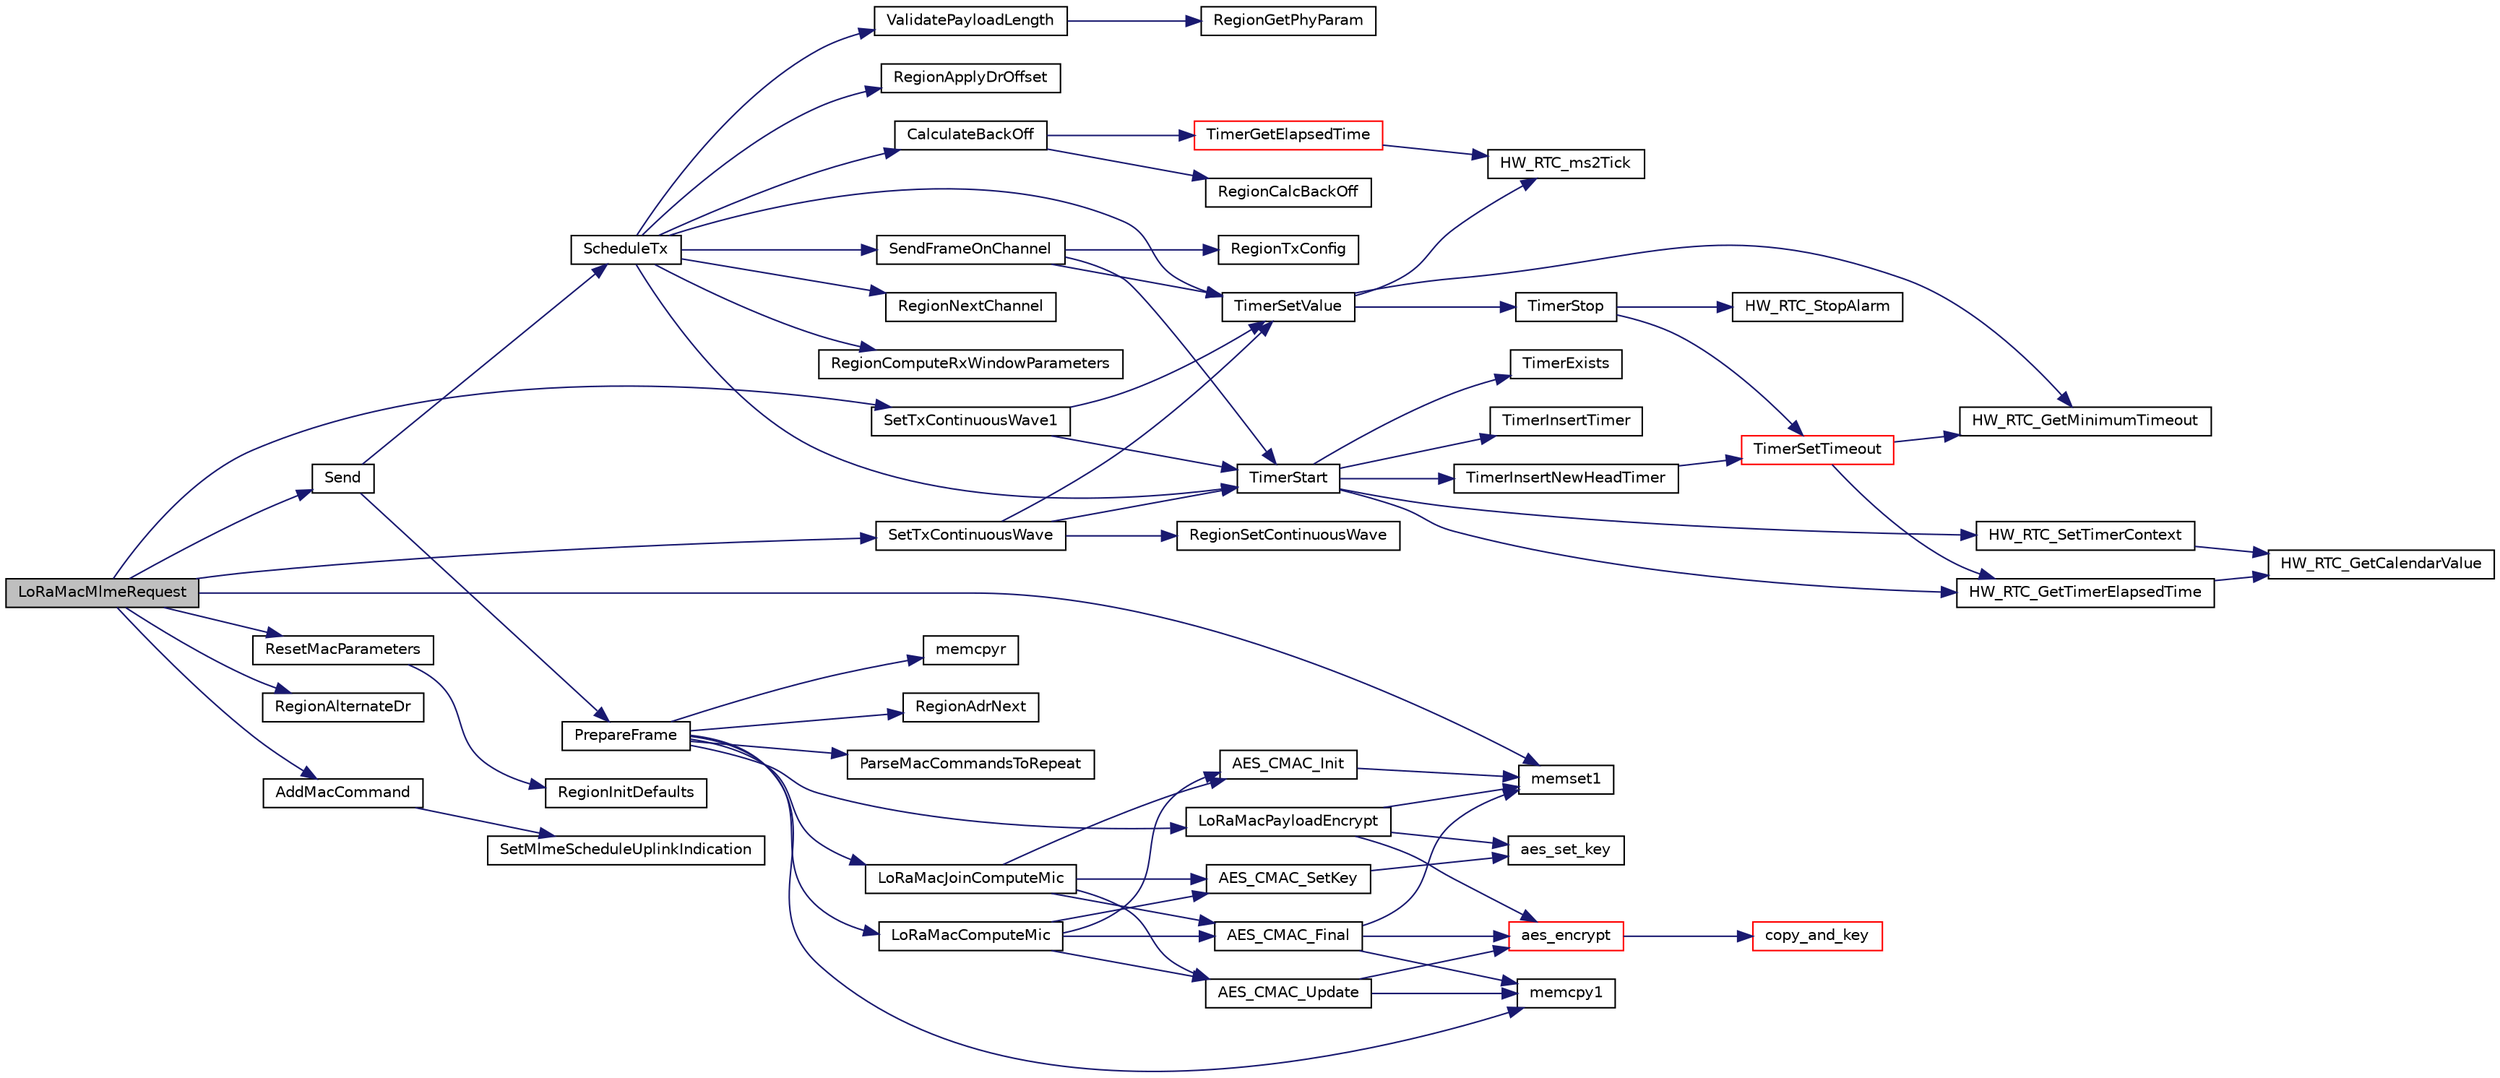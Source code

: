 digraph "LoRaMacMlmeRequest"
{
  edge [fontname="Helvetica",fontsize="10",labelfontname="Helvetica",labelfontsize="10"];
  node [fontname="Helvetica",fontsize="10",shape=record];
  rankdir="LR";
  Node202 [label="LoRaMacMlmeRequest",height=0.2,width=0.4,color="black", fillcolor="grey75", style="filled", fontcolor="black"];
  Node202 -> Node203 [color="midnightblue",fontsize="10",style="solid"];
  Node203 [label="memset1",height=0.2,width=0.4,color="black", fillcolor="white", style="filled",URL="$utilities_8c.html#a272ed6d691263d9762c98ed720b1fa3a",tooltip="Set size elements of dst array with value "];
  Node202 -> Node204 [color="midnightblue",fontsize="10",style="solid"];
  Node204 [label="ResetMacParameters",height=0.2,width=0.4,color="black", fillcolor="white", style="filled",URL="$_lo_ra_mac_8c.html#a43cd9df3787bdfb6062206215745e473",tooltip="Resets MAC specific parameters to default "];
  Node204 -> Node205 [color="midnightblue",fontsize="10",style="solid"];
  Node205 [label="RegionInitDefaults",height=0.2,width=0.4,color="black", fillcolor="white", style="filled",URL="$group___r_e_g_i_o_n.html#ga54b1b27a8431cd146b4dc33a894ee6db",tooltip="Initializes the channels masks and the channels. "];
  Node202 -> Node206 [color="midnightblue",fontsize="10",style="solid"];
  Node206 [label="RegionAlternateDr",height=0.2,width=0.4,color="black", fillcolor="white", style="filled",URL="$group___r_e_g_i_o_n.html#ga28f24373a279e7665ceb6cd4be30f558",tooltip="Alternates the datarate of the channel for the join request. "];
  Node202 -> Node207 [color="midnightblue",fontsize="10",style="solid"];
  Node207 [label="Send",height=0.2,width=0.4,color="black", fillcolor="white", style="filled",URL="$_lo_ra_mac_8c.html#a1d5d30b5cbe0349bab89375480c377bf",tooltip="LoRaMAC layer generic send frame "];
  Node207 -> Node208 [color="midnightblue",fontsize="10",style="solid"];
  Node208 [label="PrepareFrame",height=0.2,width=0.4,color="black", fillcolor="white", style="filled",URL="$_lo_ra_mac_8c.html#a1c2e41a970de949b0b59a8177cb8ef29",tooltip="LoRaMAC layer frame buffer initialization "];
  Node208 -> Node209 [color="midnightblue",fontsize="10",style="solid"];
  Node209 [label="memcpyr",height=0.2,width=0.4,color="black", fillcolor="white", style="filled",URL="$utilities_8c.html#a0cb4146b2cc797dcabcb7b0d50c64558",tooltip="Copies size elements of src array to dst array reversing the byte order "];
  Node208 -> Node210 [color="midnightblue",fontsize="10",style="solid"];
  Node210 [label="LoRaMacJoinComputeMic",height=0.2,width=0.4,color="black", fillcolor="white", style="filled",URL="$group___l_o_r_a_m_a_c___c_r_y_p_t_o.html#gac9216af326316c9e7f207d4e73aed199"];
  Node210 -> Node211 [color="midnightblue",fontsize="10",style="solid"];
  Node211 [label="AES_CMAC_Init",height=0.2,width=0.4,color="black", fillcolor="white", style="filled",URL="$cmac_8c.html#a0344ba56e27c8029332069892af08737"];
  Node211 -> Node203 [color="midnightblue",fontsize="10",style="solid"];
  Node210 -> Node212 [color="midnightblue",fontsize="10",style="solid"];
  Node212 [label="AES_CMAC_SetKey",height=0.2,width=0.4,color="black", fillcolor="white", style="filled",URL="$cmac_8c.html#a0cbe43f8858ba5fbf5bbd5f03e362170"];
  Node212 -> Node213 [color="midnightblue",fontsize="10",style="solid"];
  Node213 [label="aes_set_key",height=0.2,width=0.4,color="black", fillcolor="white", style="filled",URL="$aes_8c.html#a0ffc37ee1bbb50e7147bf6e7de5d73a1"];
  Node210 -> Node214 [color="midnightblue",fontsize="10",style="solid"];
  Node214 [label="AES_CMAC_Update",height=0.2,width=0.4,color="black", fillcolor="white", style="filled",URL="$cmac_8c.html#ad1be03bf3df1635dd5cbf8943f4d04f6"];
  Node214 -> Node215 [color="midnightblue",fontsize="10",style="solid"];
  Node215 [label="memcpy1",height=0.2,width=0.4,color="black", fillcolor="white", style="filled",URL="$utilities_8c.html#abfbe672c7136122f16c9214bc4ba8d21",tooltip="Copies size elements of src array to dst array "];
  Node214 -> Node216 [color="midnightblue",fontsize="10",style="solid"];
  Node216 [label="aes_encrypt",height=0.2,width=0.4,color="red", fillcolor="white", style="filled",URL="$aes_8c.html#ac88fd4e9cb53f78713a8fce1a6fcffc0"];
  Node216 -> Node217 [color="midnightblue",fontsize="10",style="solid"];
  Node217 [label="copy_and_key",height=0.2,width=0.4,color="red", fillcolor="white", style="filled",URL="$aes_8c.html#a8166c0ad4d3789a4d2f4e83a3e5e4d97"];
  Node210 -> Node222 [color="midnightblue",fontsize="10",style="solid"];
  Node222 [label="AES_CMAC_Final",height=0.2,width=0.4,color="black", fillcolor="white", style="filled",URL="$cmac_8c.html#a8ea4da33d50984199d8a91bc0ab86b15"];
  Node222 -> Node203 [color="midnightblue",fontsize="10",style="solid"];
  Node222 -> Node216 [color="midnightblue",fontsize="10",style="solid"];
  Node222 -> Node215 [color="midnightblue",fontsize="10",style="solid"];
  Node208 -> Node223 [color="midnightblue",fontsize="10",style="solid"];
  Node223 [label="RegionAdrNext",height=0.2,width=0.4,color="black", fillcolor="white", style="filled",URL="$group___r_e_g_i_o_n.html#ga08cac64beeadd0555460ca5e756a0792",tooltip="Calculates the next datarate to set, when ADR is on or off. "];
  Node208 -> Node215 [color="midnightblue",fontsize="10",style="solid"];
  Node208 -> Node224 [color="midnightblue",fontsize="10",style="solid"];
  Node224 [label="ParseMacCommandsToRepeat",height=0.2,width=0.4,color="black", fillcolor="white", style="filled",URL="$_lo_ra_mac_8c.html#a728bf951414ad5fdec0889f761f05962",tooltip="Parses the MAC commands which must be repeated. "];
  Node208 -> Node225 [color="midnightblue",fontsize="10",style="solid"];
  Node225 [label="LoRaMacPayloadEncrypt",height=0.2,width=0.4,color="black", fillcolor="white", style="filled",URL="$group___l_o_r_a_m_a_c___c_r_y_p_t_o.html#ga50339e60abea2186ca7e584b489718b1"];
  Node225 -> Node203 [color="midnightblue",fontsize="10",style="solid"];
  Node225 -> Node213 [color="midnightblue",fontsize="10",style="solid"];
  Node225 -> Node216 [color="midnightblue",fontsize="10",style="solid"];
  Node208 -> Node226 [color="midnightblue",fontsize="10",style="solid"];
  Node226 [label="LoRaMacComputeMic",height=0.2,width=0.4,color="black", fillcolor="white", style="filled",URL="$group___l_o_r_a_m_a_c___c_r_y_p_t_o.html#ga6ee265070494b83255e7fdc4dff985da",tooltip="Computes the LoRaMAC frame MIC field "];
  Node226 -> Node211 [color="midnightblue",fontsize="10",style="solid"];
  Node226 -> Node212 [color="midnightblue",fontsize="10",style="solid"];
  Node226 -> Node214 [color="midnightblue",fontsize="10",style="solid"];
  Node226 -> Node222 [color="midnightblue",fontsize="10",style="solid"];
  Node207 -> Node227 [color="midnightblue",fontsize="10",style="solid"];
  Node227 [label="ScheduleTx",height=0.2,width=0.4,color="black", fillcolor="white", style="filled",URL="$_lo_ra_mac_8c.html#afac9f47df560a2c63ebe868fcf531716"];
  Node227 -> Node228 [color="midnightblue",fontsize="10",style="solid"];
  Node228 [label="CalculateBackOff",height=0.2,width=0.4,color="black", fillcolor="white", style="filled",URL="$_lo_ra_mac_8c.html#ab13ebc898e6d4ecbb3deb43bf12e22cf"];
  Node228 -> Node229 [color="midnightblue",fontsize="10",style="solid"];
  Node229 [label="TimerGetElapsedTime",height=0.2,width=0.4,color="red", fillcolor="white", style="filled",URL="$time_server_8c.html#a9ca7e27f3d6474daff63f2e093a2e91e",tooltip="Return the Time elapsed since a fix moment in Time "];
  Node229 -> Node232 [color="midnightblue",fontsize="10",style="solid"];
  Node232 [label="HW_RTC_ms2Tick",height=0.2,width=0.4,color="black", fillcolor="white", style="filled",URL="$group___lory_s_d_k___r_t_c___functions.html#gab105bfcf0c8b346a1b20b158b8f8a86e",tooltip="converts time in ms to time in ticks "];
  Node228 -> Node234 [color="midnightblue",fontsize="10",style="solid"];
  Node234 [label="RegionCalcBackOff",height=0.2,width=0.4,color="black", fillcolor="white", style="filled",URL="$group___r_e_g_i_o_n.html#ga07cfd135a3e8f85e15a5424c07f71d67",tooltip="Calculates the back-off time. "];
  Node227 -> Node235 [color="midnightblue",fontsize="10",style="solid"];
  Node235 [label="RegionNextChannel",height=0.2,width=0.4,color="black", fillcolor="white", style="filled",URL="$group___r_e_g_i_o_n.html#ga627b895f8bdd552639820ddfcfaa698e",tooltip="Searches and set the next random available channel "];
  Node227 -> Node236 [color="midnightblue",fontsize="10",style="solid"];
  Node236 [label="TimerSetValue",height=0.2,width=0.4,color="black", fillcolor="white", style="filled",URL="$time_server_8c.html#ad56c30124de6deefb3e32bbee2a4ba46",tooltip="Set timer new timeout value "];
  Node236 -> Node232 [color="midnightblue",fontsize="10",style="solid"];
  Node236 -> Node237 [color="midnightblue",fontsize="10",style="solid"];
  Node237 [label="TimerStop",height=0.2,width=0.4,color="black", fillcolor="white", style="filled",URL="$time_server_8c.html#a8ae899c4e8a9abf49d825d6959aa6bcb",tooltip="Stops and removes the timer object from the list of timer events "];
  Node237 -> Node238 [color="midnightblue",fontsize="10",style="solid"];
  Node238 [label="TimerSetTimeout",height=0.2,width=0.4,color="red", fillcolor="white", style="filled",URL="$time_server_8c.html#af90925c5246bd6bbc2863d08d4cca3a9",tooltip="Sets a timeout with the duration \"timestamp\" "];
  Node238 -> Node239 [color="midnightblue",fontsize="10",style="solid"];
  Node239 [label="HW_RTC_GetMinimumTimeout",height=0.2,width=0.4,color="black", fillcolor="white", style="filled",URL="$group___lory_s_d_k___r_t_c___functions.html#ga254f9e5c17daff978fef15be01021c51",tooltip="Return the minimum timeout the RTC is able to handle "];
  Node238 -> Node240 [color="midnightblue",fontsize="10",style="solid"];
  Node240 [label="HW_RTC_GetTimerElapsedTime",height=0.2,width=0.4,color="black", fillcolor="white", style="filled",URL="$group___lory_s_d_k___r_t_c___functions.html#ga7961116aa831950b62a413ecbbcfb02a",tooltip="Get the RTC timer elapsed time since the last Reference was set "];
  Node240 -> Node231 [color="midnightblue",fontsize="10",style="solid"];
  Node231 [label="HW_RTC_GetCalendarValue",height=0.2,width=0.4,color="black", fillcolor="white", style="filled",URL="$group___lory_s_d_k___r_t_c___functions.html#gaf81b8dc866a5c7b125355b55e3953387",tooltip="get current time from calendar in ticks "];
  Node237 -> Node245 [color="midnightblue",fontsize="10",style="solid"];
  Node245 [label="HW_RTC_StopAlarm",height=0.2,width=0.4,color="black", fillcolor="white", style="filled",URL="$group___lory_s_d_k___r_t_c___functions.html#ga227be06e4dc1332d46ff12519db183b5",tooltip="Stop the Alarm "];
  Node236 -> Node239 [color="midnightblue",fontsize="10",style="solid"];
  Node227 -> Node246 [color="midnightblue",fontsize="10",style="solid"];
  Node246 [label="TimerStart",height=0.2,width=0.4,color="black", fillcolor="white", style="filled",URL="$time_server_8c.html#acd2c1f05aa1976f3bbedd389c8710a78",tooltip="Starts and adds the timer object to the list of timer events "];
  Node246 -> Node247 [color="midnightblue",fontsize="10",style="solid"];
  Node247 [label="TimerExists",height=0.2,width=0.4,color="black", fillcolor="white", style="filled",URL="$time_server_8c.html#a496e7edd41e6441d879e27d0043444f5",tooltip="Check if the Object to be added is not already in the list "];
  Node246 -> Node248 [color="midnightblue",fontsize="10",style="solid"];
  Node248 [label="HW_RTC_SetTimerContext",height=0.2,width=0.4,color="black", fillcolor="white", style="filled",URL="$group___lory_s_d_k___r_t_c___functions.html#gad0a54228cfe8473d90b901ebd76de1d5",tooltip="Set the RTC timer Reference "];
  Node248 -> Node231 [color="midnightblue",fontsize="10",style="solid"];
  Node246 -> Node249 [color="midnightblue",fontsize="10",style="solid"];
  Node249 [label="TimerInsertNewHeadTimer",height=0.2,width=0.4,color="black", fillcolor="white", style="filled",URL="$time_server_8c.html#abeff03f3b0a3356be8c833bb93d24458",tooltip="Adds or replace the head timer of the list. "];
  Node249 -> Node238 [color="midnightblue",fontsize="10",style="solid"];
  Node246 -> Node240 [color="midnightblue",fontsize="10",style="solid"];
  Node246 -> Node250 [color="midnightblue",fontsize="10",style="solid"];
  Node250 [label="TimerInsertTimer",height=0.2,width=0.4,color="black", fillcolor="white", style="filled",URL="$time_server_8c.html#a0901cb54acad3ea19d052c0d00d547e3",tooltip="Adds a timer to the list. "];
  Node227 -> Node251 [color="midnightblue",fontsize="10",style="solid"];
  Node251 [label="RegionComputeRxWindowParameters",height=0.2,width=0.4,color="black", fillcolor="white", style="filled",URL="$group___r_e_g_i_o_n.html#gabd3eb4e7db9b7987fabb9568f733a2b9"];
  Node227 -> Node252 [color="midnightblue",fontsize="10",style="solid"];
  Node252 [label="RegionApplyDrOffset",height=0.2,width=0.4,color="black", fillcolor="white", style="filled",URL="$group___r_e_g_i_o_n.html#gab62221e1ca566a89f4b450b30bfb95a7",tooltip="Computes new datarate according to the given offset "];
  Node227 -> Node253 [color="midnightblue",fontsize="10",style="solid"];
  Node253 [label="ValidatePayloadLength",height=0.2,width=0.4,color="black", fillcolor="white", style="filled",URL="$_lo_ra_mac_8c.html#ab496fc8c52b4322c7735a8a38c815c89",tooltip="Validates if the payload fits into the frame, taking the datarate into account. "];
  Node253 -> Node254 [color="midnightblue",fontsize="10",style="solid"];
  Node254 [label="RegionGetPhyParam",height=0.2,width=0.4,color="black", fillcolor="white", style="filled",URL="$group___r_e_g_i_o_n.html#gafbd084611ba512035a6cbe7f3aa5857b",tooltip="The function gets a value of a specific phy attribute. "];
  Node227 -> Node255 [color="midnightblue",fontsize="10",style="solid"];
  Node255 [label="SendFrameOnChannel",height=0.2,width=0.4,color="black", fillcolor="white", style="filled",URL="$_lo_ra_mac_8c.html#a2a974677f0401e2575148082667331de",tooltip="LoRaMAC layer prepared frame buffer transmission with channel specification "];
  Node255 -> Node256 [color="midnightblue",fontsize="10",style="solid"];
  Node256 [label="RegionTxConfig",height=0.2,width=0.4,color="black", fillcolor="white", style="filled",URL="$group___r_e_g_i_o_n.html#ga9a4b01301e0f6f6880dc6a651c062ad0",tooltip="TX configuration. "];
  Node255 -> Node236 [color="midnightblue",fontsize="10",style="solid"];
  Node255 -> Node246 [color="midnightblue",fontsize="10",style="solid"];
  Node202 -> Node257 [color="midnightblue",fontsize="10",style="solid"];
  Node257 [label="AddMacCommand",height=0.2,width=0.4,color="black", fillcolor="white", style="filled",URL="$_lo_ra_mac_8c.html#ab27d901e29d6f16957f783c94781ef70",tooltip="Adds a new MAC command to be sent. "];
  Node257 -> Node258 [color="midnightblue",fontsize="10",style="solid"];
  Node258 [label="SetMlmeScheduleUplinkIndication",height=0.2,width=0.4,color="black", fillcolor="white", style="filled",URL="$_lo_ra_mac_8c.html#ab0c0f938f7421b03f6890047f20df489",tooltip="Configures the events to trigger an MLME-Indication with a MLME type of MLME_SCHEDULE_UPLINK. "];
  Node202 -> Node259 [color="midnightblue",fontsize="10",style="solid"];
  Node259 [label="SetTxContinuousWave",height=0.2,width=0.4,color="black", fillcolor="white", style="filled",URL="$_lo_ra_mac_8c.html#a6a476e328faedf4544aa63adf40f931e",tooltip="Sets the radio in continuous transmission mode "];
  Node259 -> Node260 [color="midnightblue",fontsize="10",style="solid"];
  Node260 [label="RegionSetContinuousWave",height=0.2,width=0.4,color="black", fillcolor="white", style="filled",URL="$group___r_e_g_i_o_n.html#ga22327f217ed10d84c89b6785143be5b8",tooltip="Sets the radio into continuous wave mode. "];
  Node259 -> Node236 [color="midnightblue",fontsize="10",style="solid"];
  Node259 -> Node246 [color="midnightblue",fontsize="10",style="solid"];
  Node202 -> Node261 [color="midnightblue",fontsize="10",style="solid"];
  Node261 [label="SetTxContinuousWave1",height=0.2,width=0.4,color="black", fillcolor="white", style="filled",URL="$_lo_ra_mac_8c.html#a1974034d3a6ef2a0c38f4f853cfb62fb",tooltip="Sets the radio in continuous transmission mode "];
  Node261 -> Node236 [color="midnightblue",fontsize="10",style="solid"];
  Node261 -> Node246 [color="midnightblue",fontsize="10",style="solid"];
}
